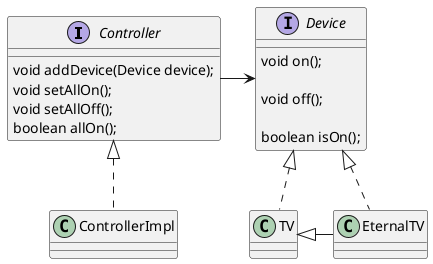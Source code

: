 @startuml


interface Controller {
    void addDevice(Device device);
    void setAllOn();
    void setAllOff();
    boolean allOn();
}
interface Device {

    void on();

    void off();

    boolean isOn();

}


Controller -> Device
Controller <|.down. ControllerImpl
Device <|.down. TV
Device <|.down. EternalTV
TV <|-right- EternalTV
@enduml